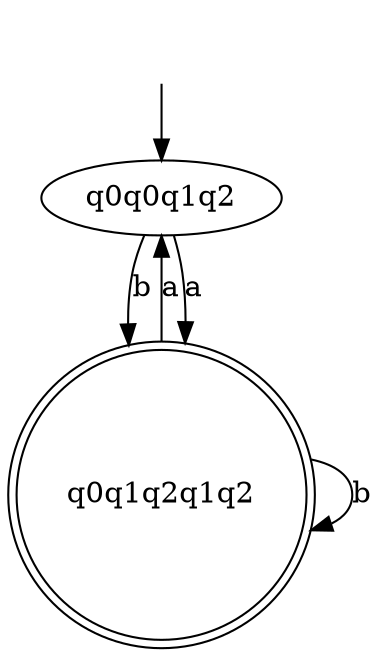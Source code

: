 digraph { 
 "" [shape=none]
 "q0q1q2q1q2" [shape=doublecircle]

 "" -> "q0q0q1q2"
 "q0q0q1q2" -> "q0q1q2q1q2"[label="a", weight="a"]; 
 "q0q1q2q1q2" -> "q0q0q1q2"[label="a", weight="a"]; 
 "q0q1q2q1q2" -> "q0q1q2q1q2"[label="b", weight="b"]; 
 "q0q0q1q2" -> "q0q1q2q1q2"[label="b", weight="b"]; 
}
